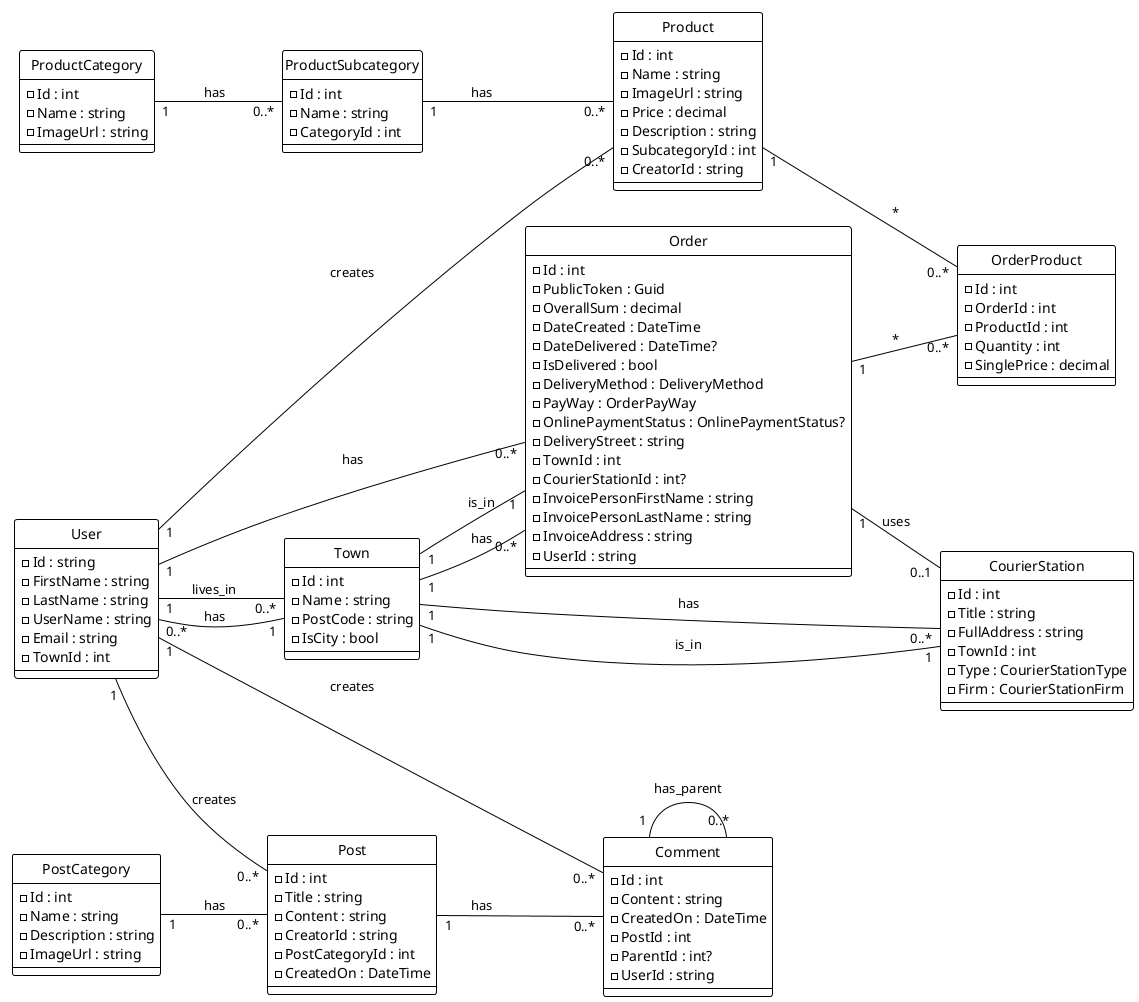 @startuml
!theme plain
hide circle
left to right direction

' Classes
class User {
    - Id : string
    - FirstName : string
    - LastName : string
    - UserName : string
    - Email : string
    - TownId : int
}

class Town {
    - Id : int
    - Name : string
    - PostCode : string
    - IsCity : bool
}

class Product {
    - Id : int
    - Name : string
    - ImageUrl : string
    - Price : decimal
    - Description : string
    - SubcategoryId : int
    - CreatorId : string
}

class ProductCategory {
    - Id : int
    - Name : string
    - ImageUrl : string
}

class ProductSubcategory {
    - Id : int
    - Name : string
    - CategoryId : int
}

class Order {
    - Id : int
    - PublicToken : Guid
    - OverallSum : decimal
    - DateCreated : DateTime
    - DateDelivered : DateTime?
    - IsDelivered : bool
    - DeliveryMethod : DeliveryMethod
    - PayWay : OrderPayWay
    - OnlinePaymentStatus : OnlinePaymentStatus?
    - DeliveryStreet : string
    - TownId : int
    - CourierStationId : int?
    - InvoicePersonFirstName : string
    - InvoicePersonLastName : string
    - InvoiceAddress : string
    - UserId : string
}

class OrderProduct {
    - Id : int
    - OrderId : int
    - ProductId : int
    - Quantity : int
    - SinglePrice : decimal
}

class Post {
    - Id : int
    - Title : string
    - Content : string
    - CreatorId : string
    - PostCategoryId : int
    - CreatedOn : DateTime
}

class PostCategory {
    - Id : int
    - Name : string
    - Description : string
    - ImageUrl : string
}

class Comment {
    - Id : int
    - Content : string
    - CreatedOn : DateTime
    - PostId : int
    - ParentId : int?
    - UserId : string
}

class CourierStation {
    - Id : int
    - Title : string
    - FullAddress : string
    - TownId : int
    - Type : CourierStationType
    - Firm : CourierStationFirm
}

' Relationships
User "1" -- "0..*" Order : has
User "1" -- "0..*" Post : creates
User "1" -- "0..*" Comment : creates
User "1" -- "0..*" Product : creates
User "1" -- "0..*" Town : lives_in
Town "1" -- "0..*" User : has
Town "1" -- "0..*" Order : has
Town "1" -- "0..*" CourierStation : has
ProductCategory "1" -- "0..*" ProductSubcategory : has
ProductSubcategory "1" -- "0..*" Product : has
Product "1" -- "0..*" OrderProduct : *
Order "1" -- "0..*" OrderProduct : *
PostCategory "1" -- "0..*" Post : has
Post "1" -- "0..*" Comment : has
Comment "1" -- "0..*" Comment : has_parent
Order "1" -- "1" Town : is_in
Order "1" -- "0..1" CourierStation : uses
CourierStation "1" -- "1" Town : is_in
@enduml